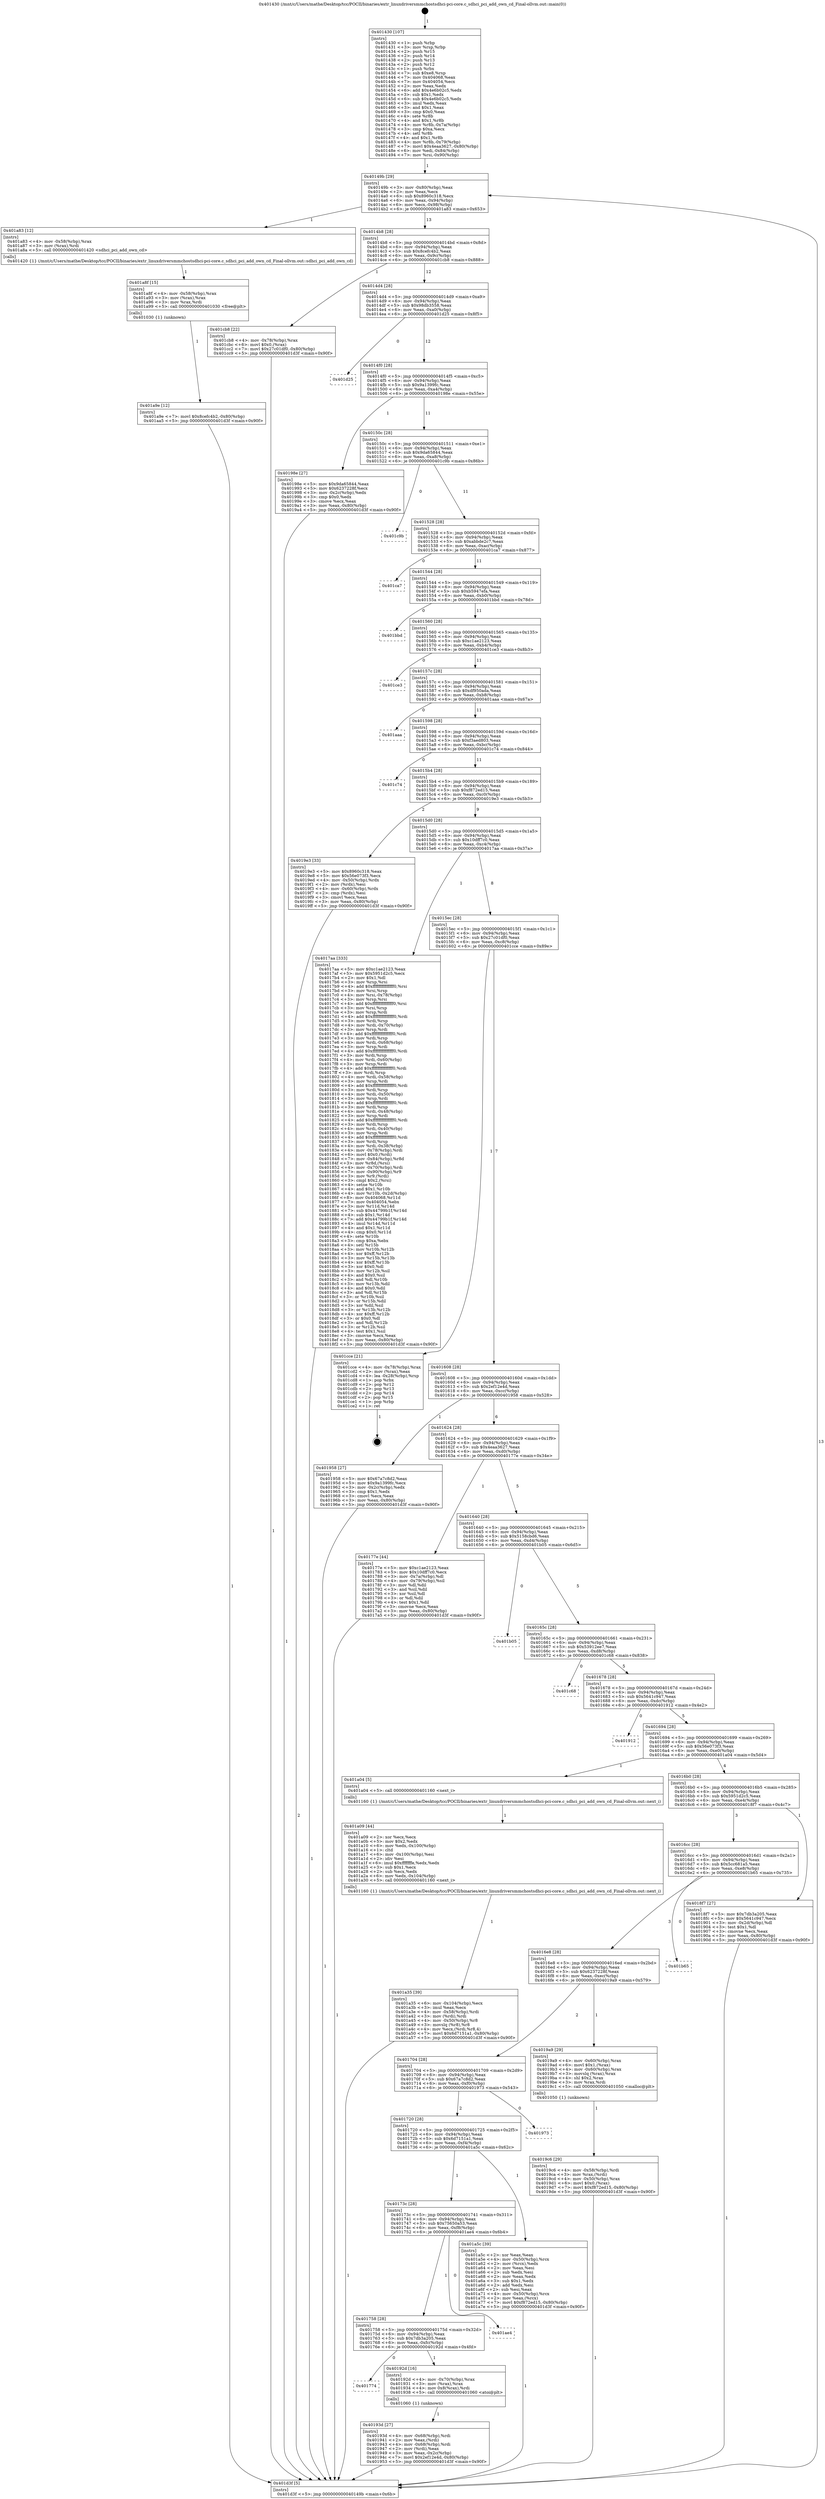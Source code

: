 digraph "0x401430" {
  label = "0x401430 (/mnt/c/Users/mathe/Desktop/tcc/POCII/binaries/extr_linuxdriversmmchostsdhci-pci-core.c_sdhci_pci_add_own_cd_Final-ollvm.out::main(0))"
  labelloc = "t"
  node[shape=record]

  Entry [label="",width=0.3,height=0.3,shape=circle,fillcolor=black,style=filled]
  "0x40149b" [label="{
     0x40149b [29]\l
     | [instrs]\l
     &nbsp;&nbsp;0x40149b \<+3\>: mov -0x80(%rbp),%eax\l
     &nbsp;&nbsp;0x40149e \<+2\>: mov %eax,%ecx\l
     &nbsp;&nbsp;0x4014a0 \<+6\>: sub $0x8960c318,%ecx\l
     &nbsp;&nbsp;0x4014a6 \<+6\>: mov %eax,-0x94(%rbp)\l
     &nbsp;&nbsp;0x4014ac \<+6\>: mov %ecx,-0x98(%rbp)\l
     &nbsp;&nbsp;0x4014b2 \<+6\>: je 0000000000401a83 \<main+0x653\>\l
  }"]
  "0x401a83" [label="{
     0x401a83 [12]\l
     | [instrs]\l
     &nbsp;&nbsp;0x401a83 \<+4\>: mov -0x58(%rbp),%rax\l
     &nbsp;&nbsp;0x401a87 \<+3\>: mov (%rax),%rdi\l
     &nbsp;&nbsp;0x401a8a \<+5\>: call 0000000000401420 \<sdhci_pci_add_own_cd\>\l
     | [calls]\l
     &nbsp;&nbsp;0x401420 \{1\} (/mnt/c/Users/mathe/Desktop/tcc/POCII/binaries/extr_linuxdriversmmchostsdhci-pci-core.c_sdhci_pci_add_own_cd_Final-ollvm.out::sdhci_pci_add_own_cd)\l
  }"]
  "0x4014b8" [label="{
     0x4014b8 [28]\l
     | [instrs]\l
     &nbsp;&nbsp;0x4014b8 \<+5\>: jmp 00000000004014bd \<main+0x8d\>\l
     &nbsp;&nbsp;0x4014bd \<+6\>: mov -0x94(%rbp),%eax\l
     &nbsp;&nbsp;0x4014c3 \<+5\>: sub $0x8cefc4b2,%eax\l
     &nbsp;&nbsp;0x4014c8 \<+6\>: mov %eax,-0x9c(%rbp)\l
     &nbsp;&nbsp;0x4014ce \<+6\>: je 0000000000401cb8 \<main+0x888\>\l
  }"]
  Exit [label="",width=0.3,height=0.3,shape=circle,fillcolor=black,style=filled,peripheries=2]
  "0x401cb8" [label="{
     0x401cb8 [22]\l
     | [instrs]\l
     &nbsp;&nbsp;0x401cb8 \<+4\>: mov -0x78(%rbp),%rax\l
     &nbsp;&nbsp;0x401cbc \<+6\>: movl $0x0,(%rax)\l
     &nbsp;&nbsp;0x401cc2 \<+7\>: movl $0x27c01df0,-0x80(%rbp)\l
     &nbsp;&nbsp;0x401cc9 \<+5\>: jmp 0000000000401d3f \<main+0x90f\>\l
  }"]
  "0x4014d4" [label="{
     0x4014d4 [28]\l
     | [instrs]\l
     &nbsp;&nbsp;0x4014d4 \<+5\>: jmp 00000000004014d9 \<main+0xa9\>\l
     &nbsp;&nbsp;0x4014d9 \<+6\>: mov -0x94(%rbp),%eax\l
     &nbsp;&nbsp;0x4014df \<+5\>: sub $0x98db3558,%eax\l
     &nbsp;&nbsp;0x4014e4 \<+6\>: mov %eax,-0xa0(%rbp)\l
     &nbsp;&nbsp;0x4014ea \<+6\>: je 0000000000401d25 \<main+0x8f5\>\l
  }"]
  "0x401a9e" [label="{
     0x401a9e [12]\l
     | [instrs]\l
     &nbsp;&nbsp;0x401a9e \<+7\>: movl $0x8cefc4b2,-0x80(%rbp)\l
     &nbsp;&nbsp;0x401aa5 \<+5\>: jmp 0000000000401d3f \<main+0x90f\>\l
  }"]
  "0x401d25" [label="{
     0x401d25\l
  }", style=dashed]
  "0x4014f0" [label="{
     0x4014f0 [28]\l
     | [instrs]\l
     &nbsp;&nbsp;0x4014f0 \<+5\>: jmp 00000000004014f5 \<main+0xc5\>\l
     &nbsp;&nbsp;0x4014f5 \<+6\>: mov -0x94(%rbp),%eax\l
     &nbsp;&nbsp;0x4014fb \<+5\>: sub $0x9a1399fc,%eax\l
     &nbsp;&nbsp;0x401500 \<+6\>: mov %eax,-0xa4(%rbp)\l
     &nbsp;&nbsp;0x401506 \<+6\>: je 000000000040198e \<main+0x55e\>\l
  }"]
  "0x401a8f" [label="{
     0x401a8f [15]\l
     | [instrs]\l
     &nbsp;&nbsp;0x401a8f \<+4\>: mov -0x58(%rbp),%rax\l
     &nbsp;&nbsp;0x401a93 \<+3\>: mov (%rax),%rax\l
     &nbsp;&nbsp;0x401a96 \<+3\>: mov %rax,%rdi\l
     &nbsp;&nbsp;0x401a99 \<+5\>: call 0000000000401030 \<free@plt\>\l
     | [calls]\l
     &nbsp;&nbsp;0x401030 \{1\} (unknown)\l
  }"]
  "0x40198e" [label="{
     0x40198e [27]\l
     | [instrs]\l
     &nbsp;&nbsp;0x40198e \<+5\>: mov $0x9da65844,%eax\l
     &nbsp;&nbsp;0x401993 \<+5\>: mov $0x6237228f,%ecx\l
     &nbsp;&nbsp;0x401998 \<+3\>: mov -0x2c(%rbp),%edx\l
     &nbsp;&nbsp;0x40199b \<+3\>: cmp $0x0,%edx\l
     &nbsp;&nbsp;0x40199e \<+3\>: cmove %ecx,%eax\l
     &nbsp;&nbsp;0x4019a1 \<+3\>: mov %eax,-0x80(%rbp)\l
     &nbsp;&nbsp;0x4019a4 \<+5\>: jmp 0000000000401d3f \<main+0x90f\>\l
  }"]
  "0x40150c" [label="{
     0x40150c [28]\l
     | [instrs]\l
     &nbsp;&nbsp;0x40150c \<+5\>: jmp 0000000000401511 \<main+0xe1\>\l
     &nbsp;&nbsp;0x401511 \<+6\>: mov -0x94(%rbp),%eax\l
     &nbsp;&nbsp;0x401517 \<+5\>: sub $0x9da65844,%eax\l
     &nbsp;&nbsp;0x40151c \<+6\>: mov %eax,-0xa8(%rbp)\l
     &nbsp;&nbsp;0x401522 \<+6\>: je 0000000000401c9b \<main+0x86b\>\l
  }"]
  "0x401a35" [label="{
     0x401a35 [39]\l
     | [instrs]\l
     &nbsp;&nbsp;0x401a35 \<+6\>: mov -0x104(%rbp),%ecx\l
     &nbsp;&nbsp;0x401a3b \<+3\>: imul %eax,%ecx\l
     &nbsp;&nbsp;0x401a3e \<+4\>: mov -0x58(%rbp),%rdi\l
     &nbsp;&nbsp;0x401a42 \<+3\>: mov (%rdi),%rdi\l
     &nbsp;&nbsp;0x401a45 \<+4\>: mov -0x50(%rbp),%r8\l
     &nbsp;&nbsp;0x401a49 \<+3\>: movslq (%r8),%r8\l
     &nbsp;&nbsp;0x401a4c \<+4\>: mov %ecx,(%rdi,%r8,4)\l
     &nbsp;&nbsp;0x401a50 \<+7\>: movl $0x6d7151a1,-0x80(%rbp)\l
     &nbsp;&nbsp;0x401a57 \<+5\>: jmp 0000000000401d3f \<main+0x90f\>\l
  }"]
  "0x401c9b" [label="{
     0x401c9b\l
  }", style=dashed]
  "0x401528" [label="{
     0x401528 [28]\l
     | [instrs]\l
     &nbsp;&nbsp;0x401528 \<+5\>: jmp 000000000040152d \<main+0xfd\>\l
     &nbsp;&nbsp;0x40152d \<+6\>: mov -0x94(%rbp),%eax\l
     &nbsp;&nbsp;0x401533 \<+5\>: sub $0xabbde2c7,%eax\l
     &nbsp;&nbsp;0x401538 \<+6\>: mov %eax,-0xac(%rbp)\l
     &nbsp;&nbsp;0x40153e \<+6\>: je 0000000000401ca7 \<main+0x877\>\l
  }"]
  "0x401a09" [label="{
     0x401a09 [44]\l
     | [instrs]\l
     &nbsp;&nbsp;0x401a09 \<+2\>: xor %ecx,%ecx\l
     &nbsp;&nbsp;0x401a0b \<+5\>: mov $0x2,%edx\l
     &nbsp;&nbsp;0x401a10 \<+6\>: mov %edx,-0x100(%rbp)\l
     &nbsp;&nbsp;0x401a16 \<+1\>: cltd\l
     &nbsp;&nbsp;0x401a17 \<+6\>: mov -0x100(%rbp),%esi\l
     &nbsp;&nbsp;0x401a1d \<+2\>: idiv %esi\l
     &nbsp;&nbsp;0x401a1f \<+6\>: imul $0xfffffffe,%edx,%edx\l
     &nbsp;&nbsp;0x401a25 \<+3\>: sub $0x1,%ecx\l
     &nbsp;&nbsp;0x401a28 \<+2\>: sub %ecx,%edx\l
     &nbsp;&nbsp;0x401a2a \<+6\>: mov %edx,-0x104(%rbp)\l
     &nbsp;&nbsp;0x401a30 \<+5\>: call 0000000000401160 \<next_i\>\l
     | [calls]\l
     &nbsp;&nbsp;0x401160 \{1\} (/mnt/c/Users/mathe/Desktop/tcc/POCII/binaries/extr_linuxdriversmmchostsdhci-pci-core.c_sdhci_pci_add_own_cd_Final-ollvm.out::next_i)\l
  }"]
  "0x401ca7" [label="{
     0x401ca7\l
  }", style=dashed]
  "0x401544" [label="{
     0x401544 [28]\l
     | [instrs]\l
     &nbsp;&nbsp;0x401544 \<+5\>: jmp 0000000000401549 \<main+0x119\>\l
     &nbsp;&nbsp;0x401549 \<+6\>: mov -0x94(%rbp),%eax\l
     &nbsp;&nbsp;0x40154f \<+5\>: sub $0xb5947efa,%eax\l
     &nbsp;&nbsp;0x401554 \<+6\>: mov %eax,-0xb0(%rbp)\l
     &nbsp;&nbsp;0x40155a \<+6\>: je 0000000000401bbd \<main+0x78d\>\l
  }"]
  "0x4019c6" [label="{
     0x4019c6 [29]\l
     | [instrs]\l
     &nbsp;&nbsp;0x4019c6 \<+4\>: mov -0x58(%rbp),%rdi\l
     &nbsp;&nbsp;0x4019ca \<+3\>: mov %rax,(%rdi)\l
     &nbsp;&nbsp;0x4019cd \<+4\>: mov -0x50(%rbp),%rax\l
     &nbsp;&nbsp;0x4019d1 \<+6\>: movl $0x0,(%rax)\l
     &nbsp;&nbsp;0x4019d7 \<+7\>: movl $0xf872ed15,-0x80(%rbp)\l
     &nbsp;&nbsp;0x4019de \<+5\>: jmp 0000000000401d3f \<main+0x90f\>\l
  }"]
  "0x401bbd" [label="{
     0x401bbd\l
  }", style=dashed]
  "0x401560" [label="{
     0x401560 [28]\l
     | [instrs]\l
     &nbsp;&nbsp;0x401560 \<+5\>: jmp 0000000000401565 \<main+0x135\>\l
     &nbsp;&nbsp;0x401565 \<+6\>: mov -0x94(%rbp),%eax\l
     &nbsp;&nbsp;0x40156b \<+5\>: sub $0xc1ae2123,%eax\l
     &nbsp;&nbsp;0x401570 \<+6\>: mov %eax,-0xb4(%rbp)\l
     &nbsp;&nbsp;0x401576 \<+6\>: je 0000000000401ce3 \<main+0x8b3\>\l
  }"]
  "0x40193d" [label="{
     0x40193d [27]\l
     | [instrs]\l
     &nbsp;&nbsp;0x40193d \<+4\>: mov -0x68(%rbp),%rdi\l
     &nbsp;&nbsp;0x401941 \<+2\>: mov %eax,(%rdi)\l
     &nbsp;&nbsp;0x401943 \<+4\>: mov -0x68(%rbp),%rdi\l
     &nbsp;&nbsp;0x401947 \<+2\>: mov (%rdi),%eax\l
     &nbsp;&nbsp;0x401949 \<+3\>: mov %eax,-0x2c(%rbp)\l
     &nbsp;&nbsp;0x40194c \<+7\>: movl $0x2ef12e4d,-0x80(%rbp)\l
     &nbsp;&nbsp;0x401953 \<+5\>: jmp 0000000000401d3f \<main+0x90f\>\l
  }"]
  "0x401ce3" [label="{
     0x401ce3\l
  }", style=dashed]
  "0x40157c" [label="{
     0x40157c [28]\l
     | [instrs]\l
     &nbsp;&nbsp;0x40157c \<+5\>: jmp 0000000000401581 \<main+0x151\>\l
     &nbsp;&nbsp;0x401581 \<+6\>: mov -0x94(%rbp),%eax\l
     &nbsp;&nbsp;0x401587 \<+5\>: sub $0xdf950ada,%eax\l
     &nbsp;&nbsp;0x40158c \<+6\>: mov %eax,-0xb8(%rbp)\l
     &nbsp;&nbsp;0x401592 \<+6\>: je 0000000000401aaa \<main+0x67a\>\l
  }"]
  "0x401774" [label="{
     0x401774\l
  }", style=dashed]
  "0x401aaa" [label="{
     0x401aaa\l
  }", style=dashed]
  "0x401598" [label="{
     0x401598 [28]\l
     | [instrs]\l
     &nbsp;&nbsp;0x401598 \<+5\>: jmp 000000000040159d \<main+0x16d\>\l
     &nbsp;&nbsp;0x40159d \<+6\>: mov -0x94(%rbp),%eax\l
     &nbsp;&nbsp;0x4015a3 \<+5\>: sub $0xf3aed803,%eax\l
     &nbsp;&nbsp;0x4015a8 \<+6\>: mov %eax,-0xbc(%rbp)\l
     &nbsp;&nbsp;0x4015ae \<+6\>: je 0000000000401c74 \<main+0x844\>\l
  }"]
  "0x40192d" [label="{
     0x40192d [16]\l
     | [instrs]\l
     &nbsp;&nbsp;0x40192d \<+4\>: mov -0x70(%rbp),%rax\l
     &nbsp;&nbsp;0x401931 \<+3\>: mov (%rax),%rax\l
     &nbsp;&nbsp;0x401934 \<+4\>: mov 0x8(%rax),%rdi\l
     &nbsp;&nbsp;0x401938 \<+5\>: call 0000000000401060 \<atoi@plt\>\l
     | [calls]\l
     &nbsp;&nbsp;0x401060 \{1\} (unknown)\l
  }"]
  "0x401c74" [label="{
     0x401c74\l
  }", style=dashed]
  "0x4015b4" [label="{
     0x4015b4 [28]\l
     | [instrs]\l
     &nbsp;&nbsp;0x4015b4 \<+5\>: jmp 00000000004015b9 \<main+0x189\>\l
     &nbsp;&nbsp;0x4015b9 \<+6\>: mov -0x94(%rbp),%eax\l
     &nbsp;&nbsp;0x4015bf \<+5\>: sub $0xf872ed15,%eax\l
     &nbsp;&nbsp;0x4015c4 \<+6\>: mov %eax,-0xc0(%rbp)\l
     &nbsp;&nbsp;0x4015ca \<+6\>: je 00000000004019e3 \<main+0x5b3\>\l
  }"]
  "0x401758" [label="{
     0x401758 [28]\l
     | [instrs]\l
     &nbsp;&nbsp;0x401758 \<+5\>: jmp 000000000040175d \<main+0x32d\>\l
     &nbsp;&nbsp;0x40175d \<+6\>: mov -0x94(%rbp),%eax\l
     &nbsp;&nbsp;0x401763 \<+5\>: sub $0x7db3a205,%eax\l
     &nbsp;&nbsp;0x401768 \<+6\>: mov %eax,-0xfc(%rbp)\l
     &nbsp;&nbsp;0x40176e \<+6\>: je 000000000040192d \<main+0x4fd\>\l
  }"]
  "0x4019e3" [label="{
     0x4019e3 [33]\l
     | [instrs]\l
     &nbsp;&nbsp;0x4019e3 \<+5\>: mov $0x8960c318,%eax\l
     &nbsp;&nbsp;0x4019e8 \<+5\>: mov $0x56e073f3,%ecx\l
     &nbsp;&nbsp;0x4019ed \<+4\>: mov -0x50(%rbp),%rdx\l
     &nbsp;&nbsp;0x4019f1 \<+2\>: mov (%rdx),%esi\l
     &nbsp;&nbsp;0x4019f3 \<+4\>: mov -0x60(%rbp),%rdx\l
     &nbsp;&nbsp;0x4019f7 \<+2\>: cmp (%rdx),%esi\l
     &nbsp;&nbsp;0x4019f9 \<+3\>: cmovl %ecx,%eax\l
     &nbsp;&nbsp;0x4019fc \<+3\>: mov %eax,-0x80(%rbp)\l
     &nbsp;&nbsp;0x4019ff \<+5\>: jmp 0000000000401d3f \<main+0x90f\>\l
  }"]
  "0x4015d0" [label="{
     0x4015d0 [28]\l
     | [instrs]\l
     &nbsp;&nbsp;0x4015d0 \<+5\>: jmp 00000000004015d5 \<main+0x1a5\>\l
     &nbsp;&nbsp;0x4015d5 \<+6\>: mov -0x94(%rbp),%eax\l
     &nbsp;&nbsp;0x4015db \<+5\>: sub $0x10dff7c0,%eax\l
     &nbsp;&nbsp;0x4015e0 \<+6\>: mov %eax,-0xc4(%rbp)\l
     &nbsp;&nbsp;0x4015e6 \<+6\>: je 00000000004017aa \<main+0x37a\>\l
  }"]
  "0x401ae4" [label="{
     0x401ae4\l
  }", style=dashed]
  "0x4017aa" [label="{
     0x4017aa [333]\l
     | [instrs]\l
     &nbsp;&nbsp;0x4017aa \<+5\>: mov $0xc1ae2123,%eax\l
     &nbsp;&nbsp;0x4017af \<+5\>: mov $0x5951d2c5,%ecx\l
     &nbsp;&nbsp;0x4017b4 \<+2\>: mov $0x1,%dl\l
     &nbsp;&nbsp;0x4017b6 \<+3\>: mov %rsp,%rsi\l
     &nbsp;&nbsp;0x4017b9 \<+4\>: add $0xfffffffffffffff0,%rsi\l
     &nbsp;&nbsp;0x4017bd \<+3\>: mov %rsi,%rsp\l
     &nbsp;&nbsp;0x4017c0 \<+4\>: mov %rsi,-0x78(%rbp)\l
     &nbsp;&nbsp;0x4017c4 \<+3\>: mov %rsp,%rsi\l
     &nbsp;&nbsp;0x4017c7 \<+4\>: add $0xfffffffffffffff0,%rsi\l
     &nbsp;&nbsp;0x4017cb \<+3\>: mov %rsi,%rsp\l
     &nbsp;&nbsp;0x4017ce \<+3\>: mov %rsp,%rdi\l
     &nbsp;&nbsp;0x4017d1 \<+4\>: add $0xfffffffffffffff0,%rdi\l
     &nbsp;&nbsp;0x4017d5 \<+3\>: mov %rdi,%rsp\l
     &nbsp;&nbsp;0x4017d8 \<+4\>: mov %rdi,-0x70(%rbp)\l
     &nbsp;&nbsp;0x4017dc \<+3\>: mov %rsp,%rdi\l
     &nbsp;&nbsp;0x4017df \<+4\>: add $0xfffffffffffffff0,%rdi\l
     &nbsp;&nbsp;0x4017e3 \<+3\>: mov %rdi,%rsp\l
     &nbsp;&nbsp;0x4017e6 \<+4\>: mov %rdi,-0x68(%rbp)\l
     &nbsp;&nbsp;0x4017ea \<+3\>: mov %rsp,%rdi\l
     &nbsp;&nbsp;0x4017ed \<+4\>: add $0xfffffffffffffff0,%rdi\l
     &nbsp;&nbsp;0x4017f1 \<+3\>: mov %rdi,%rsp\l
     &nbsp;&nbsp;0x4017f4 \<+4\>: mov %rdi,-0x60(%rbp)\l
     &nbsp;&nbsp;0x4017f8 \<+3\>: mov %rsp,%rdi\l
     &nbsp;&nbsp;0x4017fb \<+4\>: add $0xfffffffffffffff0,%rdi\l
     &nbsp;&nbsp;0x4017ff \<+3\>: mov %rdi,%rsp\l
     &nbsp;&nbsp;0x401802 \<+4\>: mov %rdi,-0x58(%rbp)\l
     &nbsp;&nbsp;0x401806 \<+3\>: mov %rsp,%rdi\l
     &nbsp;&nbsp;0x401809 \<+4\>: add $0xfffffffffffffff0,%rdi\l
     &nbsp;&nbsp;0x40180d \<+3\>: mov %rdi,%rsp\l
     &nbsp;&nbsp;0x401810 \<+4\>: mov %rdi,-0x50(%rbp)\l
     &nbsp;&nbsp;0x401814 \<+3\>: mov %rsp,%rdi\l
     &nbsp;&nbsp;0x401817 \<+4\>: add $0xfffffffffffffff0,%rdi\l
     &nbsp;&nbsp;0x40181b \<+3\>: mov %rdi,%rsp\l
     &nbsp;&nbsp;0x40181e \<+4\>: mov %rdi,-0x48(%rbp)\l
     &nbsp;&nbsp;0x401822 \<+3\>: mov %rsp,%rdi\l
     &nbsp;&nbsp;0x401825 \<+4\>: add $0xfffffffffffffff0,%rdi\l
     &nbsp;&nbsp;0x401829 \<+3\>: mov %rdi,%rsp\l
     &nbsp;&nbsp;0x40182c \<+4\>: mov %rdi,-0x40(%rbp)\l
     &nbsp;&nbsp;0x401830 \<+3\>: mov %rsp,%rdi\l
     &nbsp;&nbsp;0x401833 \<+4\>: add $0xfffffffffffffff0,%rdi\l
     &nbsp;&nbsp;0x401837 \<+3\>: mov %rdi,%rsp\l
     &nbsp;&nbsp;0x40183a \<+4\>: mov %rdi,-0x38(%rbp)\l
     &nbsp;&nbsp;0x40183e \<+4\>: mov -0x78(%rbp),%rdi\l
     &nbsp;&nbsp;0x401842 \<+6\>: movl $0x0,(%rdi)\l
     &nbsp;&nbsp;0x401848 \<+7\>: mov -0x84(%rbp),%r8d\l
     &nbsp;&nbsp;0x40184f \<+3\>: mov %r8d,(%rsi)\l
     &nbsp;&nbsp;0x401852 \<+4\>: mov -0x70(%rbp),%rdi\l
     &nbsp;&nbsp;0x401856 \<+7\>: mov -0x90(%rbp),%r9\l
     &nbsp;&nbsp;0x40185d \<+3\>: mov %r9,(%rdi)\l
     &nbsp;&nbsp;0x401860 \<+3\>: cmpl $0x2,(%rsi)\l
     &nbsp;&nbsp;0x401863 \<+4\>: setne %r10b\l
     &nbsp;&nbsp;0x401867 \<+4\>: and $0x1,%r10b\l
     &nbsp;&nbsp;0x40186b \<+4\>: mov %r10b,-0x2d(%rbp)\l
     &nbsp;&nbsp;0x40186f \<+8\>: mov 0x404068,%r11d\l
     &nbsp;&nbsp;0x401877 \<+7\>: mov 0x404054,%ebx\l
     &nbsp;&nbsp;0x40187e \<+3\>: mov %r11d,%r14d\l
     &nbsp;&nbsp;0x401881 \<+7\>: sub $0x44799b1f,%r14d\l
     &nbsp;&nbsp;0x401888 \<+4\>: sub $0x1,%r14d\l
     &nbsp;&nbsp;0x40188c \<+7\>: add $0x44799b1f,%r14d\l
     &nbsp;&nbsp;0x401893 \<+4\>: imul %r14d,%r11d\l
     &nbsp;&nbsp;0x401897 \<+4\>: and $0x1,%r11d\l
     &nbsp;&nbsp;0x40189b \<+4\>: cmp $0x0,%r11d\l
     &nbsp;&nbsp;0x40189f \<+4\>: sete %r10b\l
     &nbsp;&nbsp;0x4018a3 \<+3\>: cmp $0xa,%ebx\l
     &nbsp;&nbsp;0x4018a6 \<+4\>: setl %r15b\l
     &nbsp;&nbsp;0x4018aa \<+3\>: mov %r10b,%r12b\l
     &nbsp;&nbsp;0x4018ad \<+4\>: xor $0xff,%r12b\l
     &nbsp;&nbsp;0x4018b1 \<+3\>: mov %r15b,%r13b\l
     &nbsp;&nbsp;0x4018b4 \<+4\>: xor $0xff,%r13b\l
     &nbsp;&nbsp;0x4018b8 \<+3\>: xor $0x0,%dl\l
     &nbsp;&nbsp;0x4018bb \<+3\>: mov %r12b,%sil\l
     &nbsp;&nbsp;0x4018be \<+4\>: and $0x0,%sil\l
     &nbsp;&nbsp;0x4018c2 \<+3\>: and %dl,%r10b\l
     &nbsp;&nbsp;0x4018c5 \<+3\>: mov %r13b,%dil\l
     &nbsp;&nbsp;0x4018c8 \<+4\>: and $0x0,%dil\l
     &nbsp;&nbsp;0x4018cc \<+3\>: and %dl,%r15b\l
     &nbsp;&nbsp;0x4018cf \<+3\>: or %r10b,%sil\l
     &nbsp;&nbsp;0x4018d2 \<+3\>: or %r15b,%dil\l
     &nbsp;&nbsp;0x4018d5 \<+3\>: xor %dil,%sil\l
     &nbsp;&nbsp;0x4018d8 \<+3\>: or %r13b,%r12b\l
     &nbsp;&nbsp;0x4018db \<+4\>: xor $0xff,%r12b\l
     &nbsp;&nbsp;0x4018df \<+3\>: or $0x0,%dl\l
     &nbsp;&nbsp;0x4018e2 \<+3\>: and %dl,%r12b\l
     &nbsp;&nbsp;0x4018e5 \<+3\>: or %r12b,%sil\l
     &nbsp;&nbsp;0x4018e8 \<+4\>: test $0x1,%sil\l
     &nbsp;&nbsp;0x4018ec \<+3\>: cmovne %ecx,%eax\l
     &nbsp;&nbsp;0x4018ef \<+3\>: mov %eax,-0x80(%rbp)\l
     &nbsp;&nbsp;0x4018f2 \<+5\>: jmp 0000000000401d3f \<main+0x90f\>\l
  }"]
  "0x4015ec" [label="{
     0x4015ec [28]\l
     | [instrs]\l
     &nbsp;&nbsp;0x4015ec \<+5\>: jmp 00000000004015f1 \<main+0x1c1\>\l
     &nbsp;&nbsp;0x4015f1 \<+6\>: mov -0x94(%rbp),%eax\l
     &nbsp;&nbsp;0x4015f7 \<+5\>: sub $0x27c01df0,%eax\l
     &nbsp;&nbsp;0x4015fc \<+6\>: mov %eax,-0xc8(%rbp)\l
     &nbsp;&nbsp;0x401602 \<+6\>: je 0000000000401cce \<main+0x89e\>\l
  }"]
  "0x40173c" [label="{
     0x40173c [28]\l
     | [instrs]\l
     &nbsp;&nbsp;0x40173c \<+5\>: jmp 0000000000401741 \<main+0x311\>\l
     &nbsp;&nbsp;0x401741 \<+6\>: mov -0x94(%rbp),%eax\l
     &nbsp;&nbsp;0x401747 \<+5\>: sub $0x75650a53,%eax\l
     &nbsp;&nbsp;0x40174c \<+6\>: mov %eax,-0xf8(%rbp)\l
     &nbsp;&nbsp;0x401752 \<+6\>: je 0000000000401ae4 \<main+0x6b4\>\l
  }"]
  "0x401cce" [label="{
     0x401cce [21]\l
     | [instrs]\l
     &nbsp;&nbsp;0x401cce \<+4\>: mov -0x78(%rbp),%rax\l
     &nbsp;&nbsp;0x401cd2 \<+2\>: mov (%rax),%eax\l
     &nbsp;&nbsp;0x401cd4 \<+4\>: lea -0x28(%rbp),%rsp\l
     &nbsp;&nbsp;0x401cd8 \<+1\>: pop %rbx\l
     &nbsp;&nbsp;0x401cd9 \<+2\>: pop %r12\l
     &nbsp;&nbsp;0x401cdb \<+2\>: pop %r13\l
     &nbsp;&nbsp;0x401cdd \<+2\>: pop %r14\l
     &nbsp;&nbsp;0x401cdf \<+2\>: pop %r15\l
     &nbsp;&nbsp;0x401ce1 \<+1\>: pop %rbp\l
     &nbsp;&nbsp;0x401ce2 \<+1\>: ret\l
  }"]
  "0x401608" [label="{
     0x401608 [28]\l
     | [instrs]\l
     &nbsp;&nbsp;0x401608 \<+5\>: jmp 000000000040160d \<main+0x1dd\>\l
     &nbsp;&nbsp;0x40160d \<+6\>: mov -0x94(%rbp),%eax\l
     &nbsp;&nbsp;0x401613 \<+5\>: sub $0x2ef12e4d,%eax\l
     &nbsp;&nbsp;0x401618 \<+6\>: mov %eax,-0xcc(%rbp)\l
     &nbsp;&nbsp;0x40161e \<+6\>: je 0000000000401958 \<main+0x528\>\l
  }"]
  "0x401a5c" [label="{
     0x401a5c [39]\l
     | [instrs]\l
     &nbsp;&nbsp;0x401a5c \<+2\>: xor %eax,%eax\l
     &nbsp;&nbsp;0x401a5e \<+4\>: mov -0x50(%rbp),%rcx\l
     &nbsp;&nbsp;0x401a62 \<+2\>: mov (%rcx),%edx\l
     &nbsp;&nbsp;0x401a64 \<+2\>: mov %eax,%esi\l
     &nbsp;&nbsp;0x401a66 \<+2\>: sub %edx,%esi\l
     &nbsp;&nbsp;0x401a68 \<+2\>: mov %eax,%edx\l
     &nbsp;&nbsp;0x401a6a \<+3\>: sub $0x1,%edx\l
     &nbsp;&nbsp;0x401a6d \<+2\>: add %edx,%esi\l
     &nbsp;&nbsp;0x401a6f \<+2\>: sub %esi,%eax\l
     &nbsp;&nbsp;0x401a71 \<+4\>: mov -0x50(%rbp),%rcx\l
     &nbsp;&nbsp;0x401a75 \<+2\>: mov %eax,(%rcx)\l
     &nbsp;&nbsp;0x401a77 \<+7\>: movl $0xf872ed15,-0x80(%rbp)\l
     &nbsp;&nbsp;0x401a7e \<+5\>: jmp 0000000000401d3f \<main+0x90f\>\l
  }"]
  "0x401958" [label="{
     0x401958 [27]\l
     | [instrs]\l
     &nbsp;&nbsp;0x401958 \<+5\>: mov $0x67a7c8d2,%eax\l
     &nbsp;&nbsp;0x40195d \<+5\>: mov $0x9a1399fc,%ecx\l
     &nbsp;&nbsp;0x401962 \<+3\>: mov -0x2c(%rbp),%edx\l
     &nbsp;&nbsp;0x401965 \<+3\>: cmp $0x1,%edx\l
     &nbsp;&nbsp;0x401968 \<+3\>: cmovl %ecx,%eax\l
     &nbsp;&nbsp;0x40196b \<+3\>: mov %eax,-0x80(%rbp)\l
     &nbsp;&nbsp;0x40196e \<+5\>: jmp 0000000000401d3f \<main+0x90f\>\l
  }"]
  "0x401624" [label="{
     0x401624 [28]\l
     | [instrs]\l
     &nbsp;&nbsp;0x401624 \<+5\>: jmp 0000000000401629 \<main+0x1f9\>\l
     &nbsp;&nbsp;0x401629 \<+6\>: mov -0x94(%rbp),%eax\l
     &nbsp;&nbsp;0x40162f \<+5\>: sub $0x4eaa3627,%eax\l
     &nbsp;&nbsp;0x401634 \<+6\>: mov %eax,-0xd0(%rbp)\l
     &nbsp;&nbsp;0x40163a \<+6\>: je 000000000040177e \<main+0x34e\>\l
  }"]
  "0x401720" [label="{
     0x401720 [28]\l
     | [instrs]\l
     &nbsp;&nbsp;0x401720 \<+5\>: jmp 0000000000401725 \<main+0x2f5\>\l
     &nbsp;&nbsp;0x401725 \<+6\>: mov -0x94(%rbp),%eax\l
     &nbsp;&nbsp;0x40172b \<+5\>: sub $0x6d7151a1,%eax\l
     &nbsp;&nbsp;0x401730 \<+6\>: mov %eax,-0xf4(%rbp)\l
     &nbsp;&nbsp;0x401736 \<+6\>: je 0000000000401a5c \<main+0x62c\>\l
  }"]
  "0x40177e" [label="{
     0x40177e [44]\l
     | [instrs]\l
     &nbsp;&nbsp;0x40177e \<+5\>: mov $0xc1ae2123,%eax\l
     &nbsp;&nbsp;0x401783 \<+5\>: mov $0x10dff7c0,%ecx\l
     &nbsp;&nbsp;0x401788 \<+3\>: mov -0x7a(%rbp),%dl\l
     &nbsp;&nbsp;0x40178b \<+4\>: mov -0x79(%rbp),%sil\l
     &nbsp;&nbsp;0x40178f \<+3\>: mov %dl,%dil\l
     &nbsp;&nbsp;0x401792 \<+3\>: and %sil,%dil\l
     &nbsp;&nbsp;0x401795 \<+3\>: xor %sil,%dl\l
     &nbsp;&nbsp;0x401798 \<+3\>: or %dl,%dil\l
     &nbsp;&nbsp;0x40179b \<+4\>: test $0x1,%dil\l
     &nbsp;&nbsp;0x40179f \<+3\>: cmovne %ecx,%eax\l
     &nbsp;&nbsp;0x4017a2 \<+3\>: mov %eax,-0x80(%rbp)\l
     &nbsp;&nbsp;0x4017a5 \<+5\>: jmp 0000000000401d3f \<main+0x90f\>\l
  }"]
  "0x401640" [label="{
     0x401640 [28]\l
     | [instrs]\l
     &nbsp;&nbsp;0x401640 \<+5\>: jmp 0000000000401645 \<main+0x215\>\l
     &nbsp;&nbsp;0x401645 \<+6\>: mov -0x94(%rbp),%eax\l
     &nbsp;&nbsp;0x40164b \<+5\>: sub $0x5158cbd6,%eax\l
     &nbsp;&nbsp;0x401650 \<+6\>: mov %eax,-0xd4(%rbp)\l
     &nbsp;&nbsp;0x401656 \<+6\>: je 0000000000401b05 \<main+0x6d5\>\l
  }"]
  "0x401d3f" [label="{
     0x401d3f [5]\l
     | [instrs]\l
     &nbsp;&nbsp;0x401d3f \<+5\>: jmp 000000000040149b \<main+0x6b\>\l
  }"]
  "0x401430" [label="{
     0x401430 [107]\l
     | [instrs]\l
     &nbsp;&nbsp;0x401430 \<+1\>: push %rbp\l
     &nbsp;&nbsp;0x401431 \<+3\>: mov %rsp,%rbp\l
     &nbsp;&nbsp;0x401434 \<+2\>: push %r15\l
     &nbsp;&nbsp;0x401436 \<+2\>: push %r14\l
     &nbsp;&nbsp;0x401438 \<+2\>: push %r13\l
     &nbsp;&nbsp;0x40143a \<+2\>: push %r12\l
     &nbsp;&nbsp;0x40143c \<+1\>: push %rbx\l
     &nbsp;&nbsp;0x40143d \<+7\>: sub $0xe8,%rsp\l
     &nbsp;&nbsp;0x401444 \<+7\>: mov 0x404068,%eax\l
     &nbsp;&nbsp;0x40144b \<+7\>: mov 0x404054,%ecx\l
     &nbsp;&nbsp;0x401452 \<+2\>: mov %eax,%edx\l
     &nbsp;&nbsp;0x401454 \<+6\>: add $0x4e6b02c5,%edx\l
     &nbsp;&nbsp;0x40145a \<+3\>: sub $0x1,%edx\l
     &nbsp;&nbsp;0x40145d \<+6\>: sub $0x4e6b02c5,%edx\l
     &nbsp;&nbsp;0x401463 \<+3\>: imul %edx,%eax\l
     &nbsp;&nbsp;0x401466 \<+3\>: and $0x1,%eax\l
     &nbsp;&nbsp;0x401469 \<+3\>: cmp $0x0,%eax\l
     &nbsp;&nbsp;0x40146c \<+4\>: sete %r8b\l
     &nbsp;&nbsp;0x401470 \<+4\>: and $0x1,%r8b\l
     &nbsp;&nbsp;0x401474 \<+4\>: mov %r8b,-0x7a(%rbp)\l
     &nbsp;&nbsp;0x401478 \<+3\>: cmp $0xa,%ecx\l
     &nbsp;&nbsp;0x40147b \<+4\>: setl %r8b\l
     &nbsp;&nbsp;0x40147f \<+4\>: and $0x1,%r8b\l
     &nbsp;&nbsp;0x401483 \<+4\>: mov %r8b,-0x79(%rbp)\l
     &nbsp;&nbsp;0x401487 \<+7\>: movl $0x4eaa3627,-0x80(%rbp)\l
     &nbsp;&nbsp;0x40148e \<+6\>: mov %edi,-0x84(%rbp)\l
     &nbsp;&nbsp;0x401494 \<+7\>: mov %rsi,-0x90(%rbp)\l
  }"]
  "0x401973" [label="{
     0x401973\l
  }", style=dashed]
  "0x401704" [label="{
     0x401704 [28]\l
     | [instrs]\l
     &nbsp;&nbsp;0x401704 \<+5\>: jmp 0000000000401709 \<main+0x2d9\>\l
     &nbsp;&nbsp;0x401709 \<+6\>: mov -0x94(%rbp),%eax\l
     &nbsp;&nbsp;0x40170f \<+5\>: sub $0x67a7c8d2,%eax\l
     &nbsp;&nbsp;0x401714 \<+6\>: mov %eax,-0xf0(%rbp)\l
     &nbsp;&nbsp;0x40171a \<+6\>: je 0000000000401973 \<main+0x543\>\l
  }"]
  "0x401b05" [label="{
     0x401b05\l
  }", style=dashed]
  "0x40165c" [label="{
     0x40165c [28]\l
     | [instrs]\l
     &nbsp;&nbsp;0x40165c \<+5\>: jmp 0000000000401661 \<main+0x231\>\l
     &nbsp;&nbsp;0x401661 \<+6\>: mov -0x94(%rbp),%eax\l
     &nbsp;&nbsp;0x401667 \<+5\>: sub $0x53912ee7,%eax\l
     &nbsp;&nbsp;0x40166c \<+6\>: mov %eax,-0xd8(%rbp)\l
     &nbsp;&nbsp;0x401672 \<+6\>: je 0000000000401c68 \<main+0x838\>\l
  }"]
  "0x4019a9" [label="{
     0x4019a9 [29]\l
     | [instrs]\l
     &nbsp;&nbsp;0x4019a9 \<+4\>: mov -0x60(%rbp),%rax\l
     &nbsp;&nbsp;0x4019ad \<+6\>: movl $0x1,(%rax)\l
     &nbsp;&nbsp;0x4019b3 \<+4\>: mov -0x60(%rbp),%rax\l
     &nbsp;&nbsp;0x4019b7 \<+3\>: movslq (%rax),%rax\l
     &nbsp;&nbsp;0x4019ba \<+4\>: shl $0x2,%rax\l
     &nbsp;&nbsp;0x4019be \<+3\>: mov %rax,%rdi\l
     &nbsp;&nbsp;0x4019c1 \<+5\>: call 0000000000401050 \<malloc@plt\>\l
     | [calls]\l
     &nbsp;&nbsp;0x401050 \{1\} (unknown)\l
  }"]
  "0x401c68" [label="{
     0x401c68\l
  }", style=dashed]
  "0x401678" [label="{
     0x401678 [28]\l
     | [instrs]\l
     &nbsp;&nbsp;0x401678 \<+5\>: jmp 000000000040167d \<main+0x24d\>\l
     &nbsp;&nbsp;0x40167d \<+6\>: mov -0x94(%rbp),%eax\l
     &nbsp;&nbsp;0x401683 \<+5\>: sub $0x5641c947,%eax\l
     &nbsp;&nbsp;0x401688 \<+6\>: mov %eax,-0xdc(%rbp)\l
     &nbsp;&nbsp;0x40168e \<+6\>: je 0000000000401912 \<main+0x4e2\>\l
  }"]
  "0x4016e8" [label="{
     0x4016e8 [28]\l
     | [instrs]\l
     &nbsp;&nbsp;0x4016e8 \<+5\>: jmp 00000000004016ed \<main+0x2bd\>\l
     &nbsp;&nbsp;0x4016ed \<+6\>: mov -0x94(%rbp),%eax\l
     &nbsp;&nbsp;0x4016f3 \<+5\>: sub $0x6237228f,%eax\l
     &nbsp;&nbsp;0x4016f8 \<+6\>: mov %eax,-0xec(%rbp)\l
     &nbsp;&nbsp;0x4016fe \<+6\>: je 00000000004019a9 \<main+0x579\>\l
  }"]
  "0x401912" [label="{
     0x401912\l
  }", style=dashed]
  "0x401694" [label="{
     0x401694 [28]\l
     | [instrs]\l
     &nbsp;&nbsp;0x401694 \<+5\>: jmp 0000000000401699 \<main+0x269\>\l
     &nbsp;&nbsp;0x401699 \<+6\>: mov -0x94(%rbp),%eax\l
     &nbsp;&nbsp;0x40169f \<+5\>: sub $0x56e073f3,%eax\l
     &nbsp;&nbsp;0x4016a4 \<+6\>: mov %eax,-0xe0(%rbp)\l
     &nbsp;&nbsp;0x4016aa \<+6\>: je 0000000000401a04 \<main+0x5d4\>\l
  }"]
  "0x401b65" [label="{
     0x401b65\l
  }", style=dashed]
  "0x401a04" [label="{
     0x401a04 [5]\l
     | [instrs]\l
     &nbsp;&nbsp;0x401a04 \<+5\>: call 0000000000401160 \<next_i\>\l
     | [calls]\l
     &nbsp;&nbsp;0x401160 \{1\} (/mnt/c/Users/mathe/Desktop/tcc/POCII/binaries/extr_linuxdriversmmchostsdhci-pci-core.c_sdhci_pci_add_own_cd_Final-ollvm.out::next_i)\l
  }"]
  "0x4016b0" [label="{
     0x4016b0 [28]\l
     | [instrs]\l
     &nbsp;&nbsp;0x4016b0 \<+5\>: jmp 00000000004016b5 \<main+0x285\>\l
     &nbsp;&nbsp;0x4016b5 \<+6\>: mov -0x94(%rbp),%eax\l
     &nbsp;&nbsp;0x4016bb \<+5\>: sub $0x5951d2c5,%eax\l
     &nbsp;&nbsp;0x4016c0 \<+6\>: mov %eax,-0xe4(%rbp)\l
     &nbsp;&nbsp;0x4016c6 \<+6\>: je 00000000004018f7 \<main+0x4c7\>\l
  }"]
  "0x4016cc" [label="{
     0x4016cc [28]\l
     | [instrs]\l
     &nbsp;&nbsp;0x4016cc \<+5\>: jmp 00000000004016d1 \<main+0x2a1\>\l
     &nbsp;&nbsp;0x4016d1 \<+6\>: mov -0x94(%rbp),%eax\l
     &nbsp;&nbsp;0x4016d7 \<+5\>: sub $0x5cc681a5,%eax\l
     &nbsp;&nbsp;0x4016dc \<+6\>: mov %eax,-0xe8(%rbp)\l
     &nbsp;&nbsp;0x4016e2 \<+6\>: je 0000000000401b65 \<main+0x735\>\l
  }"]
  "0x4018f7" [label="{
     0x4018f7 [27]\l
     | [instrs]\l
     &nbsp;&nbsp;0x4018f7 \<+5\>: mov $0x7db3a205,%eax\l
     &nbsp;&nbsp;0x4018fc \<+5\>: mov $0x5641c947,%ecx\l
     &nbsp;&nbsp;0x401901 \<+3\>: mov -0x2d(%rbp),%dl\l
     &nbsp;&nbsp;0x401904 \<+3\>: test $0x1,%dl\l
     &nbsp;&nbsp;0x401907 \<+3\>: cmovne %ecx,%eax\l
     &nbsp;&nbsp;0x40190a \<+3\>: mov %eax,-0x80(%rbp)\l
     &nbsp;&nbsp;0x40190d \<+5\>: jmp 0000000000401d3f \<main+0x90f\>\l
  }"]
  Entry -> "0x401430" [label=" 1"]
  "0x40149b" -> "0x401a83" [label=" 1"]
  "0x40149b" -> "0x4014b8" [label=" 13"]
  "0x401cce" -> Exit [label=" 1"]
  "0x4014b8" -> "0x401cb8" [label=" 1"]
  "0x4014b8" -> "0x4014d4" [label=" 12"]
  "0x401cb8" -> "0x401d3f" [label=" 1"]
  "0x4014d4" -> "0x401d25" [label=" 0"]
  "0x4014d4" -> "0x4014f0" [label=" 12"]
  "0x401a9e" -> "0x401d3f" [label=" 1"]
  "0x4014f0" -> "0x40198e" [label=" 1"]
  "0x4014f0" -> "0x40150c" [label=" 11"]
  "0x401a8f" -> "0x401a9e" [label=" 1"]
  "0x40150c" -> "0x401c9b" [label=" 0"]
  "0x40150c" -> "0x401528" [label=" 11"]
  "0x401a83" -> "0x401a8f" [label=" 1"]
  "0x401528" -> "0x401ca7" [label=" 0"]
  "0x401528" -> "0x401544" [label=" 11"]
  "0x401a5c" -> "0x401d3f" [label=" 1"]
  "0x401544" -> "0x401bbd" [label=" 0"]
  "0x401544" -> "0x401560" [label=" 11"]
  "0x401a35" -> "0x401d3f" [label=" 1"]
  "0x401560" -> "0x401ce3" [label=" 0"]
  "0x401560" -> "0x40157c" [label=" 11"]
  "0x401a09" -> "0x401a35" [label=" 1"]
  "0x40157c" -> "0x401aaa" [label=" 0"]
  "0x40157c" -> "0x401598" [label=" 11"]
  "0x401a04" -> "0x401a09" [label=" 1"]
  "0x401598" -> "0x401c74" [label=" 0"]
  "0x401598" -> "0x4015b4" [label=" 11"]
  "0x4019e3" -> "0x401d3f" [label=" 2"]
  "0x4015b4" -> "0x4019e3" [label=" 2"]
  "0x4015b4" -> "0x4015d0" [label=" 9"]
  "0x4019a9" -> "0x4019c6" [label=" 1"]
  "0x4015d0" -> "0x4017aa" [label=" 1"]
  "0x4015d0" -> "0x4015ec" [label=" 8"]
  "0x40198e" -> "0x401d3f" [label=" 1"]
  "0x4015ec" -> "0x401cce" [label=" 1"]
  "0x4015ec" -> "0x401608" [label=" 7"]
  "0x40193d" -> "0x401d3f" [label=" 1"]
  "0x401608" -> "0x401958" [label=" 1"]
  "0x401608" -> "0x401624" [label=" 6"]
  "0x40192d" -> "0x40193d" [label=" 1"]
  "0x401624" -> "0x40177e" [label=" 1"]
  "0x401624" -> "0x401640" [label=" 5"]
  "0x40177e" -> "0x401d3f" [label=" 1"]
  "0x401430" -> "0x40149b" [label=" 1"]
  "0x401d3f" -> "0x40149b" [label=" 13"]
  "0x401758" -> "0x40192d" [label=" 1"]
  "0x4017aa" -> "0x401d3f" [label=" 1"]
  "0x4019c6" -> "0x401d3f" [label=" 1"]
  "0x401640" -> "0x401b05" [label=" 0"]
  "0x401640" -> "0x40165c" [label=" 5"]
  "0x40173c" -> "0x401ae4" [label=" 0"]
  "0x40165c" -> "0x401c68" [label=" 0"]
  "0x40165c" -> "0x401678" [label=" 5"]
  "0x401958" -> "0x401d3f" [label=" 1"]
  "0x401678" -> "0x401912" [label=" 0"]
  "0x401678" -> "0x401694" [label=" 5"]
  "0x401720" -> "0x401a5c" [label=" 1"]
  "0x401694" -> "0x401a04" [label=" 1"]
  "0x401694" -> "0x4016b0" [label=" 4"]
  "0x401758" -> "0x401774" [label=" 0"]
  "0x4016b0" -> "0x4018f7" [label=" 1"]
  "0x4016b0" -> "0x4016cc" [label=" 3"]
  "0x4018f7" -> "0x401d3f" [label=" 1"]
  "0x401704" -> "0x401720" [label=" 2"]
  "0x4016cc" -> "0x401b65" [label=" 0"]
  "0x4016cc" -> "0x4016e8" [label=" 3"]
  "0x401720" -> "0x40173c" [label=" 1"]
  "0x4016e8" -> "0x4019a9" [label=" 1"]
  "0x4016e8" -> "0x401704" [label=" 2"]
  "0x40173c" -> "0x401758" [label=" 1"]
  "0x401704" -> "0x401973" [label=" 0"]
}
